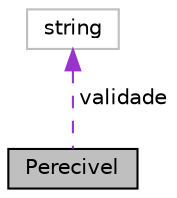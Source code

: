 digraph "Perecivel"
{
  edge [fontname="Helvetica",fontsize="10",labelfontname="Helvetica",labelfontsize="10"];
  node [fontname="Helvetica",fontsize="10",shape=record];
  Node1 [label="Perecivel",height=0.2,width=0.4,color="black", fillcolor="grey75", style="filled" fontcolor="black"];
  Node2 -> Node1 [dir="back",color="darkorchid3",fontsize="10",style="dashed",label=" validade" ,fontname="Helvetica"];
  Node2 [label="string",height=0.2,width=0.4,color="grey75", fillcolor="white", style="filled"];
}
